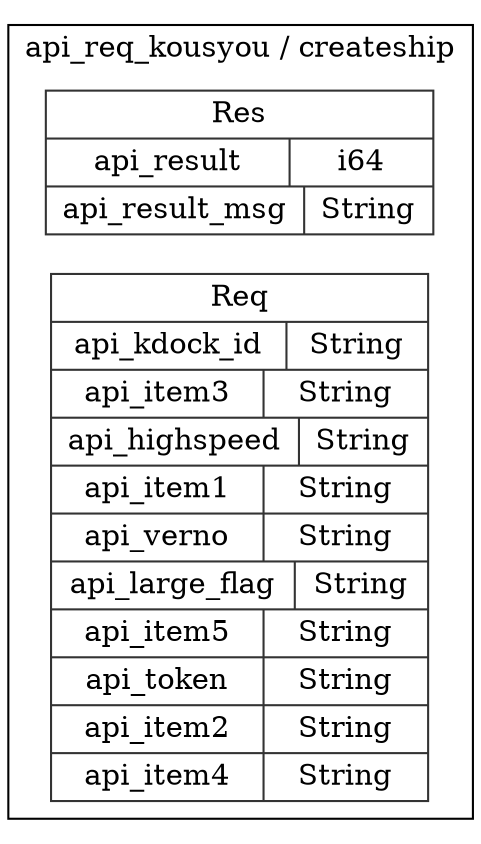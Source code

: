 digraph {
  rankdir=LR;
  subgraph cluster_0 {
    label="api_req_kousyou / createship";
    node [style="filled", color=white, style="solid", color=gray20];
    api_req_kousyou__createship__Res [label="<Res> Res  | { api_result | <api_result> i64 } | { api_result_msg | <api_result_msg> String }", shape=record];
    api_req_kousyou__createship__Req [label="<Req> Req  | { api_kdock_id | <api_kdock_id> String } | { api_item3 | <api_item3> String } | { api_highspeed | <api_highspeed> String } | { api_item1 | <api_item1> String } | { api_verno | <api_verno> String } | { api_large_flag | <api_large_flag> String } | { api_item5 | <api_item5> String } | { api_token | <api_token> String } | { api_item2 | <api_item2> String } | { api_item4 | <api_item4> String }", shape=record];
  }
}
